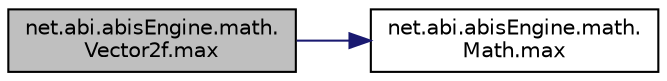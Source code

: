 digraph "net.abi.abisEngine.math.Vector2f.max"
{
 // LATEX_PDF_SIZE
  edge [fontname="Helvetica",fontsize="10",labelfontname="Helvetica",labelfontsize="10"];
  node [fontname="Helvetica",fontsize="10",shape=record];
  rankdir="LR";
  Node1 [label="net.abi.abisEngine.math.\lVector2f.max",height=0.2,width=0.4,color="black", fillcolor="grey75", style="filled", fontcolor="black",tooltip=" "];
  Node1 -> Node2 [color="midnightblue",fontsize="10",style="solid",fontname="Helvetica"];
  Node2 [label="net.abi.abisEngine.math.\lMath.max",height=0.2,width=0.4,color="black", fillcolor="white", style="filled",URL="$d1/dbb/classnet_1_1abi_1_1abis_engine_1_1math_1_1_math.html#a60689a99087956e8e88e57f1c74949fa",tooltip=" "];
}
